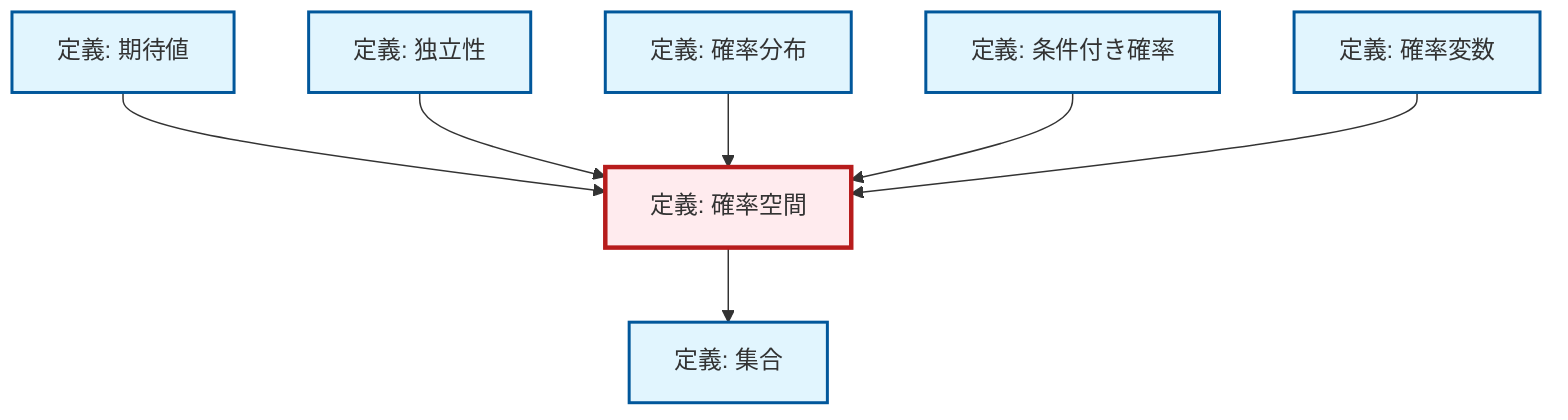 graph TD
    classDef definition fill:#e1f5fe,stroke:#01579b,stroke-width:2px
    classDef theorem fill:#f3e5f5,stroke:#4a148c,stroke-width:2px
    classDef axiom fill:#fff3e0,stroke:#e65100,stroke-width:2px
    classDef example fill:#e8f5e9,stroke:#1b5e20,stroke-width:2px
    classDef current fill:#ffebee,stroke:#b71c1c,stroke-width:3px
    def-probability-space["定義: 確率空間"]:::definition
    def-set["定義: 集合"]:::definition
    def-probability-distribution["定義: 確率分布"]:::definition
    def-random-variable["定義: 確率変数"]:::definition
    def-conditional-probability["定義: 条件付き確率"]:::definition
    def-expectation["定義: 期待値"]:::definition
    def-independence["定義: 独立性"]:::definition
    def-expectation --> def-probability-space
    def-independence --> def-probability-space
    def-probability-distribution --> def-probability-space
    def-conditional-probability --> def-probability-space
    def-probability-space --> def-set
    def-random-variable --> def-probability-space
    class def-probability-space current